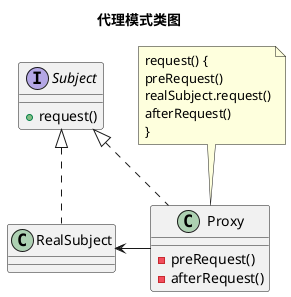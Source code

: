 @startuml
title 代理模式类图

interface Subject {
    + request()
}
class RealSubject
class Proxy {
    - preRequest()
    - afterRequest()
}

Subject <|.. RealSubject
Subject <|.. Proxy
RealSubject <- Proxy

note "request() {\npreRequest()\nrealSubject.request()\nafterRequest()\n}" as N1
N1 .. Proxy
@enduml